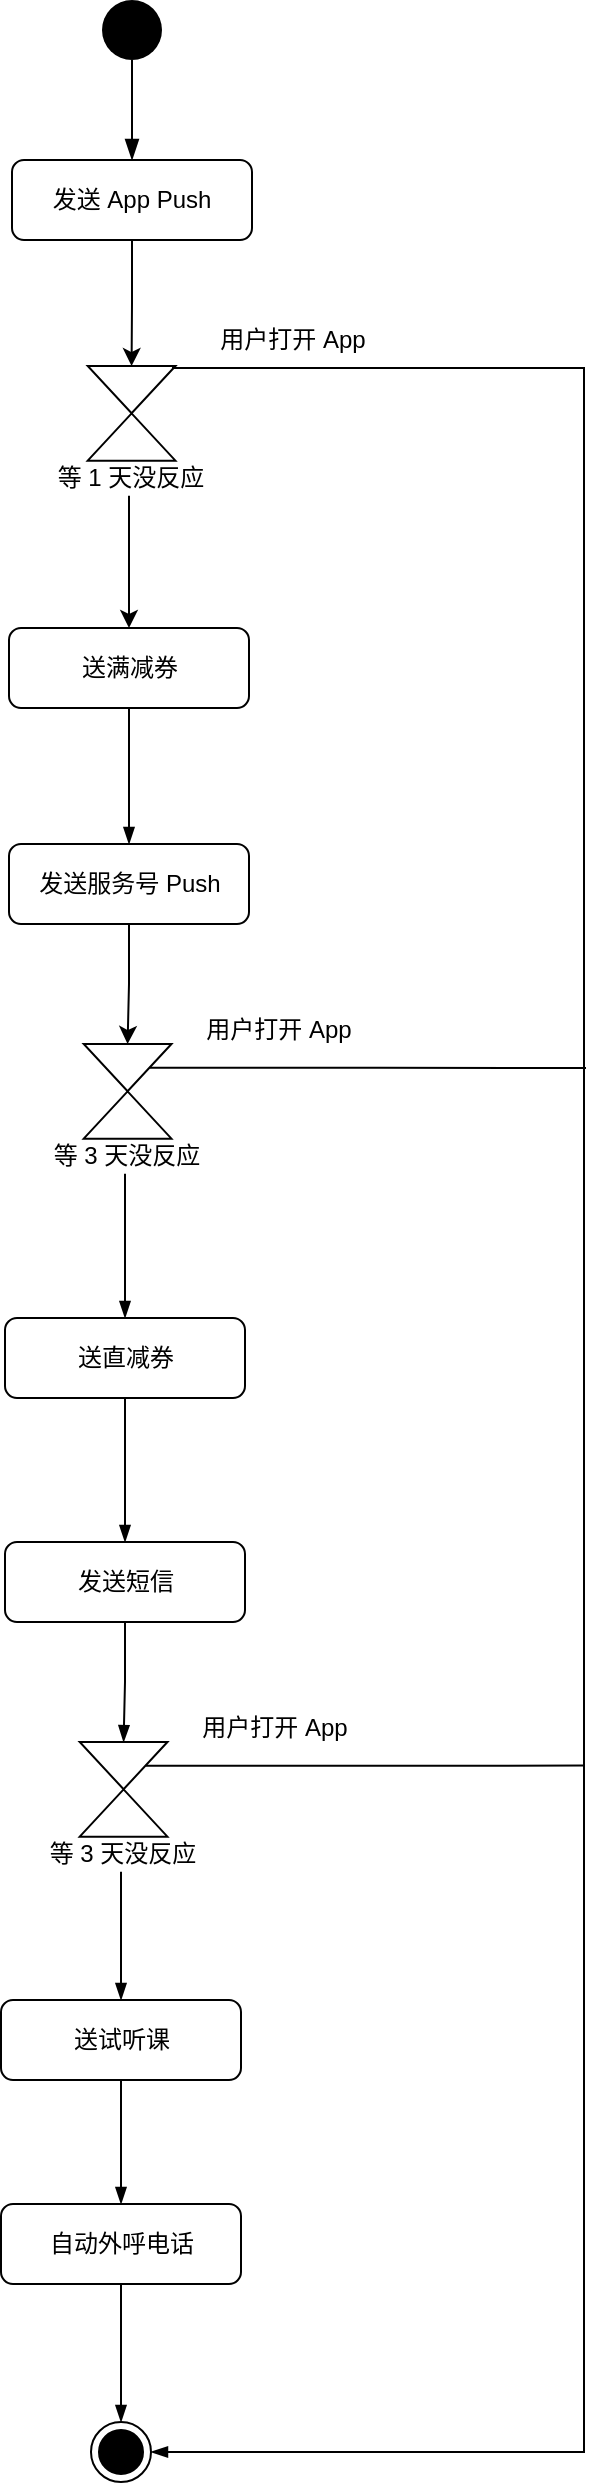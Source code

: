 <mxfile version="15.5.8" type="github">
  <diagram id="KUZ5C8zytYzyxxFt0LA8" name="Page-1">
    <mxGraphModel dx="1164" dy="682" grid="0" gridSize="10" guides="1" tooltips="1" connect="1" arrows="1" fold="1" page="1" pageScale="1" pageWidth="827" pageHeight="1169" math="0" shadow="0">
      <root>
        <mxCell id="0" />
        <mxCell id="1" parent="0" />
        <mxCell id="9-QWW9kLwssZ6_M7jTak-58" style="edgeStyle=orthogonalEdgeStyle;rounded=0;orthogonalLoop=1;jettySize=auto;html=1;entryX=0;entryY=0.5;entryDx=0;entryDy=0;" edge="1" parent="1" source="9-QWW9kLwssZ6_M7jTak-7" target="9-QWW9kLwssZ6_M7jTak-38">
          <mxGeometry relative="1" as="geometry" />
        </mxCell>
        <mxCell id="9-QWW9kLwssZ6_M7jTak-7" value="发送 App Push" style="rounded=1;whiteSpace=wrap;html=1;fontSize=12;glass=0;strokeWidth=1;shadow=0;" vertex="1" parent="1">
          <mxGeometry x="431" y="360" width="120" height="40" as="geometry" />
        </mxCell>
        <mxCell id="9-QWW9kLwssZ6_M7jTak-9" value="" style="ellipse;fillColor=#000000;strokeColor=none;" vertex="1" parent="1">
          <mxGeometry x="476" y="280" width="30" height="30" as="geometry" />
        </mxCell>
        <mxCell id="9-QWW9kLwssZ6_M7jTak-10" value="" style="rounded=0;html=1;jettySize=auto;orthogonalLoop=1;fontSize=11;endArrow=blockThin;endFill=1;endSize=8;strokeWidth=1;shadow=0;labelBackgroundColor=none;edgeStyle=orthogonalEdgeStyle;exitX=0.5;exitY=1;exitDx=0;exitDy=0;entryX=0.5;entryY=0;entryDx=0;entryDy=0;" edge="1" parent="1" source="9-QWW9kLwssZ6_M7jTak-9" target="9-QWW9kLwssZ6_M7jTak-7">
          <mxGeometry x="270" y="240" as="geometry">
            <mxPoint x="501" y="370" as="sourcePoint" />
            <mxPoint x="681" y="340" as="targetPoint" />
          </mxGeometry>
        </mxCell>
        <mxCell id="9-QWW9kLwssZ6_M7jTak-13" value="送满减券" style="rounded=1;whiteSpace=wrap;html=1;fontSize=12;glass=0;strokeWidth=1;shadow=0;" vertex="1" parent="1">
          <mxGeometry x="429.5" y="594" width="120" height="40" as="geometry" />
        </mxCell>
        <mxCell id="9-QWW9kLwssZ6_M7jTak-69" style="edgeStyle=orthogonalEdgeStyle;rounded=0;orthogonalLoop=1;jettySize=auto;html=1;entryX=0;entryY=0.5;entryDx=0;entryDy=0;" edge="1" parent="1" source="9-QWW9kLwssZ6_M7jTak-19" target="9-QWW9kLwssZ6_M7jTak-65">
          <mxGeometry relative="1" as="geometry" />
        </mxCell>
        <mxCell id="9-QWW9kLwssZ6_M7jTak-19" value="发送服务号 Push" style="rounded=1;whiteSpace=wrap;html=1;fontSize=12;glass=0;strokeWidth=1;shadow=0;" vertex="1" parent="1">
          <mxGeometry x="429.5" y="702" width="120" height="40" as="geometry" />
        </mxCell>
        <mxCell id="9-QWW9kLwssZ6_M7jTak-20" style="edgeStyle=orthogonalEdgeStyle;rounded=0;orthogonalLoop=1;jettySize=auto;html=1;entryX=0.5;entryY=0;entryDx=0;entryDy=0;endArrow=blockThin;endFill=1;strokeWidth=1;" edge="1" parent="1" source="9-QWW9kLwssZ6_M7jTak-13" target="9-QWW9kLwssZ6_M7jTak-19">
          <mxGeometry x="270" y="240" as="geometry" />
        </mxCell>
        <mxCell id="9-QWW9kLwssZ6_M7jTak-72" style="edgeStyle=orthogonalEdgeStyle;rounded=0;orthogonalLoop=1;jettySize=auto;html=1;endArrow=blockThin;endFill=1;" edge="1" parent="1" source="9-QWW9kLwssZ6_M7jTak-25" target="9-QWW9kLwssZ6_M7jTak-71">
          <mxGeometry relative="1" as="geometry" />
        </mxCell>
        <mxCell id="9-QWW9kLwssZ6_M7jTak-25" value="送直减券" style="rounded=1;whiteSpace=wrap;html=1;fontSize=12;glass=0;strokeWidth=1;shadow=0;" vertex="1" parent="1">
          <mxGeometry x="427.5" y="939" width="120" height="40" as="geometry" />
        </mxCell>
        <mxCell id="9-QWW9kLwssZ6_M7jTak-33" value="自动外呼电话" style="rounded=1;whiteSpace=wrap;html=1;fontSize=12;glass=0;strokeWidth=1;shadow=0;" vertex="1" parent="1">
          <mxGeometry x="425.5" y="1382" width="120" height="40" as="geometry" />
        </mxCell>
        <mxCell id="9-QWW9kLwssZ6_M7jTak-35" value="" style="ellipse;html=1;shape=endState;fillColor=#000000;strokeColor=#000000;" vertex="1" parent="1">
          <mxGeometry x="470.5" y="1491" width="30" height="30" as="geometry" />
        </mxCell>
        <mxCell id="9-QWW9kLwssZ6_M7jTak-36" style="edgeStyle=elbowEdgeStyle;rounded=0;orthogonalLoop=1;jettySize=auto;elbow=vertical;html=1;exitX=0.5;exitY=1;exitDx=0;exitDy=0;endArrow=blockThin;endFill=1;strokeWidth=1;" edge="1" parent="1" source="9-QWW9kLwssZ6_M7jTak-33" target="9-QWW9kLwssZ6_M7jTak-35">
          <mxGeometry x="270" y="240" as="geometry" />
        </mxCell>
        <mxCell id="9-QWW9kLwssZ6_M7jTak-50" value="" style="group" vertex="1" connectable="0" parent="1">
          <mxGeometry x="448" y="463.003" width="83" height="64.927" as="geometry" />
        </mxCell>
        <mxCell id="9-QWW9kLwssZ6_M7jTak-49" value="等 1 天没反应" style="text;html=1;align=center;verticalAlign=middle;resizable=0;points=[];autosize=1;strokeColor=none;fillColor=none;container=0;" vertex="1" parent="9-QWW9kLwssZ6_M7jTak-50">
          <mxGeometry y="46.927" width="83" height="18" as="geometry" />
        </mxCell>
        <mxCell id="9-QWW9kLwssZ6_M7jTak-38" value="" style="triangle;whiteSpace=wrap;html=1;rotation=90;container=0;" vertex="1" parent="9-QWW9kLwssZ6_M7jTak-50">
          <mxGeometry x="30.986" y="-10.121" width="23.617" height="43.858" as="geometry" />
        </mxCell>
        <mxCell id="9-QWW9kLwssZ6_M7jTak-39" value="" style="triangle;whiteSpace=wrap;html=1;rotation=-90;container=0;" vertex="1" parent="9-QWW9kLwssZ6_M7jTak-50">
          <mxGeometry x="30.986" y="13.577" width="23.617" height="43.858" as="geometry" />
        </mxCell>
        <mxCell id="9-QWW9kLwssZ6_M7jTak-52" value="" style="group" vertex="1" connectable="0" parent="1">
          <mxGeometry x="444" y="1151.003" width="85" height="64.927" as="geometry" />
        </mxCell>
        <mxCell id="9-QWW9kLwssZ6_M7jTak-53" value="等 3 天没反应" style="text;html=1;align=center;verticalAlign=middle;resizable=0;points=[];autosize=1;strokeColor=none;fillColor=none;container=0;" vertex="1" parent="9-QWW9kLwssZ6_M7jTak-52">
          <mxGeometry y="46.927" width="83" height="18" as="geometry" />
        </mxCell>
        <mxCell id="9-QWW9kLwssZ6_M7jTak-54" value="" style="triangle;whiteSpace=wrap;html=1;rotation=90;container=0;" vertex="1" parent="9-QWW9kLwssZ6_M7jTak-52">
          <mxGeometry x="30.986" y="-10.121" width="23.617" height="43.858" as="geometry" />
        </mxCell>
        <mxCell id="9-QWW9kLwssZ6_M7jTak-55" value="" style="triangle;whiteSpace=wrap;html=1;rotation=-90;container=0;" vertex="1" parent="9-QWW9kLwssZ6_M7jTak-52">
          <mxGeometry x="30.986" y="13.577" width="23.617" height="43.858" as="geometry" />
        </mxCell>
        <mxCell id="9-QWW9kLwssZ6_M7jTak-59" style="edgeStyle=orthogonalEdgeStyle;rounded=0;orthogonalLoop=1;jettySize=auto;html=1;" edge="1" parent="1" source="9-QWW9kLwssZ6_M7jTak-49" target="9-QWW9kLwssZ6_M7jTak-13">
          <mxGeometry relative="1" as="geometry" />
        </mxCell>
        <mxCell id="9-QWW9kLwssZ6_M7jTak-63" value="" style="group" vertex="1" connectable="0" parent="1">
          <mxGeometry x="446" y="802.003" width="83" height="64.927" as="geometry" />
        </mxCell>
        <mxCell id="9-QWW9kLwssZ6_M7jTak-64" value="等 3 天没反应" style="text;html=1;align=center;verticalAlign=middle;resizable=0;points=[];autosize=1;strokeColor=none;fillColor=none;container=0;" vertex="1" parent="9-QWW9kLwssZ6_M7jTak-63">
          <mxGeometry y="46.927" width="83" height="18" as="geometry" />
        </mxCell>
        <mxCell id="9-QWW9kLwssZ6_M7jTak-65" value="" style="triangle;whiteSpace=wrap;html=1;rotation=90;container=0;" vertex="1" parent="9-QWW9kLwssZ6_M7jTak-63">
          <mxGeometry x="30.986" y="-10.121" width="23.617" height="43.858" as="geometry" />
        </mxCell>
        <mxCell id="9-QWW9kLwssZ6_M7jTak-66" value="" style="triangle;whiteSpace=wrap;html=1;rotation=-90;container=0;" vertex="1" parent="9-QWW9kLwssZ6_M7jTak-63">
          <mxGeometry x="30.986" y="13.577" width="23.617" height="43.858" as="geometry" />
        </mxCell>
        <mxCell id="9-QWW9kLwssZ6_M7jTak-70" style="edgeStyle=orthogonalEdgeStyle;rounded=0;orthogonalLoop=1;jettySize=auto;html=1;entryX=0.5;entryY=0;entryDx=0;entryDy=0;endArrow=blockThin;endFill=1;" edge="1" parent="1" source="9-QWW9kLwssZ6_M7jTak-64" target="9-QWW9kLwssZ6_M7jTak-25">
          <mxGeometry relative="1" as="geometry" />
        </mxCell>
        <mxCell id="9-QWW9kLwssZ6_M7jTak-73" style="edgeStyle=orthogonalEdgeStyle;rounded=0;orthogonalLoop=1;jettySize=auto;html=1;endArrow=blockThin;endFill=1;" edge="1" parent="1" source="9-QWW9kLwssZ6_M7jTak-71" target="9-QWW9kLwssZ6_M7jTak-54">
          <mxGeometry relative="1" as="geometry" />
        </mxCell>
        <mxCell id="9-QWW9kLwssZ6_M7jTak-71" value="发送短信" style="rounded=1;whiteSpace=wrap;html=1;fontSize=12;glass=0;strokeWidth=1;shadow=0;" vertex="1" parent="1">
          <mxGeometry x="427.5" y="1051" width="120" height="40" as="geometry" />
        </mxCell>
        <mxCell id="9-QWW9kLwssZ6_M7jTak-76" style="edgeStyle=orthogonalEdgeStyle;rounded=0;orthogonalLoop=1;jettySize=auto;html=1;endArrow=blockThin;endFill=1;" edge="1" parent="1" source="9-QWW9kLwssZ6_M7jTak-74" target="9-QWW9kLwssZ6_M7jTak-33">
          <mxGeometry relative="1" as="geometry" />
        </mxCell>
        <mxCell id="9-QWW9kLwssZ6_M7jTak-74" value="送试听课" style="rounded=1;whiteSpace=wrap;html=1;fontSize=12;glass=0;strokeWidth=1;shadow=0;" vertex="1" parent="1">
          <mxGeometry x="425.5" y="1280" width="120" height="40" as="geometry" />
        </mxCell>
        <mxCell id="9-QWW9kLwssZ6_M7jTak-75" style="edgeStyle=orthogonalEdgeStyle;rounded=0;orthogonalLoop=1;jettySize=auto;html=1;entryX=0.5;entryY=0;entryDx=0;entryDy=0;endArrow=blockThin;endFill=1;" edge="1" parent="1" source="9-QWW9kLwssZ6_M7jTak-53" target="9-QWW9kLwssZ6_M7jTak-74">
          <mxGeometry relative="1" as="geometry" />
        </mxCell>
        <mxCell id="9-QWW9kLwssZ6_M7jTak-77" style="edgeStyle=orthogonalEdgeStyle;rounded=0;orthogonalLoop=1;jettySize=auto;html=1;endArrow=blockThin;endFill=1;entryX=1;entryY=0.5;entryDx=0;entryDy=0;elbow=vertical;exitX=0.042;exitY=0.039;exitDx=0;exitDy=0;exitPerimeter=0;" edge="1" parent="1" source="9-QWW9kLwssZ6_M7jTak-38" target="9-QWW9kLwssZ6_M7jTak-35">
          <mxGeometry relative="1" as="geometry">
            <mxPoint x="616" y="1179" as="targetPoint" />
            <mxPoint x="569" y="475" as="sourcePoint" />
            <Array as="points">
              <mxPoint x="717" y="464" />
              <mxPoint x="717" y="1506" />
            </Array>
          </mxGeometry>
        </mxCell>
        <mxCell id="9-QWW9kLwssZ6_M7jTak-78" value="用户打开 App" style="text;html=1;align=center;verticalAlign=middle;resizable=0;points=[];autosize=1;strokeColor=none;fillColor=none;" vertex="1" parent="1">
          <mxGeometry x="529" y="441" width="83" height="18" as="geometry" />
        </mxCell>
        <mxCell id="9-QWW9kLwssZ6_M7jTak-79" style="edgeStyle=orthogonalEdgeStyle;rounded=0;orthogonalLoop=1;jettySize=auto;html=1;endArrow=none;endFill=0;" edge="1" parent="1" source="9-QWW9kLwssZ6_M7jTak-65">
          <mxGeometry relative="1" as="geometry">
            <mxPoint x="718" y="814" as="targetPoint" />
          </mxGeometry>
        </mxCell>
        <mxCell id="9-QWW9kLwssZ6_M7jTak-80" style="edgeStyle=orthogonalEdgeStyle;rounded=0;orthogonalLoop=1;jettySize=auto;html=1;endArrow=none;endFill=0;" edge="1" parent="1" source="9-QWW9kLwssZ6_M7jTak-54">
          <mxGeometry relative="1" as="geometry">
            <mxPoint x="717" y="1162.811" as="targetPoint" />
          </mxGeometry>
        </mxCell>
        <mxCell id="9-QWW9kLwssZ6_M7jTak-81" value="用户打开 App" style="text;html=1;align=center;verticalAlign=middle;resizable=0;points=[];autosize=1;strokeColor=none;fillColor=none;" vertex="1" parent="1">
          <mxGeometry x="522" y="786" width="83" height="18" as="geometry" />
        </mxCell>
        <mxCell id="9-QWW9kLwssZ6_M7jTak-82" value="用户打开 App" style="text;html=1;align=center;verticalAlign=middle;resizable=0;points=[];autosize=1;strokeColor=none;fillColor=none;" vertex="1" parent="1">
          <mxGeometry x="520" y="1135" width="83" height="18" as="geometry" />
        </mxCell>
      </root>
    </mxGraphModel>
  </diagram>
</mxfile>
